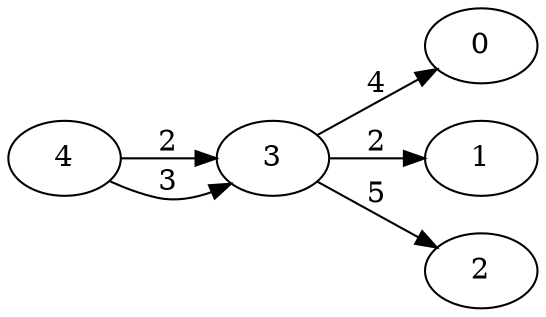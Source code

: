 digraph G {
ranksep = "equally";
rankdir = LR;
{rank = same; 0; };
{rank = same; 1; };
{rank = same; 2; };
{rank = same; 3; };
{rank = same; };
{rank = same; 4; };
{rank = same; };
0
1
2
3->0[label="4"];
3->1[label="2"];
3->2[label="5"];
4->3[label="2"];
4->3[label="3"];
}
